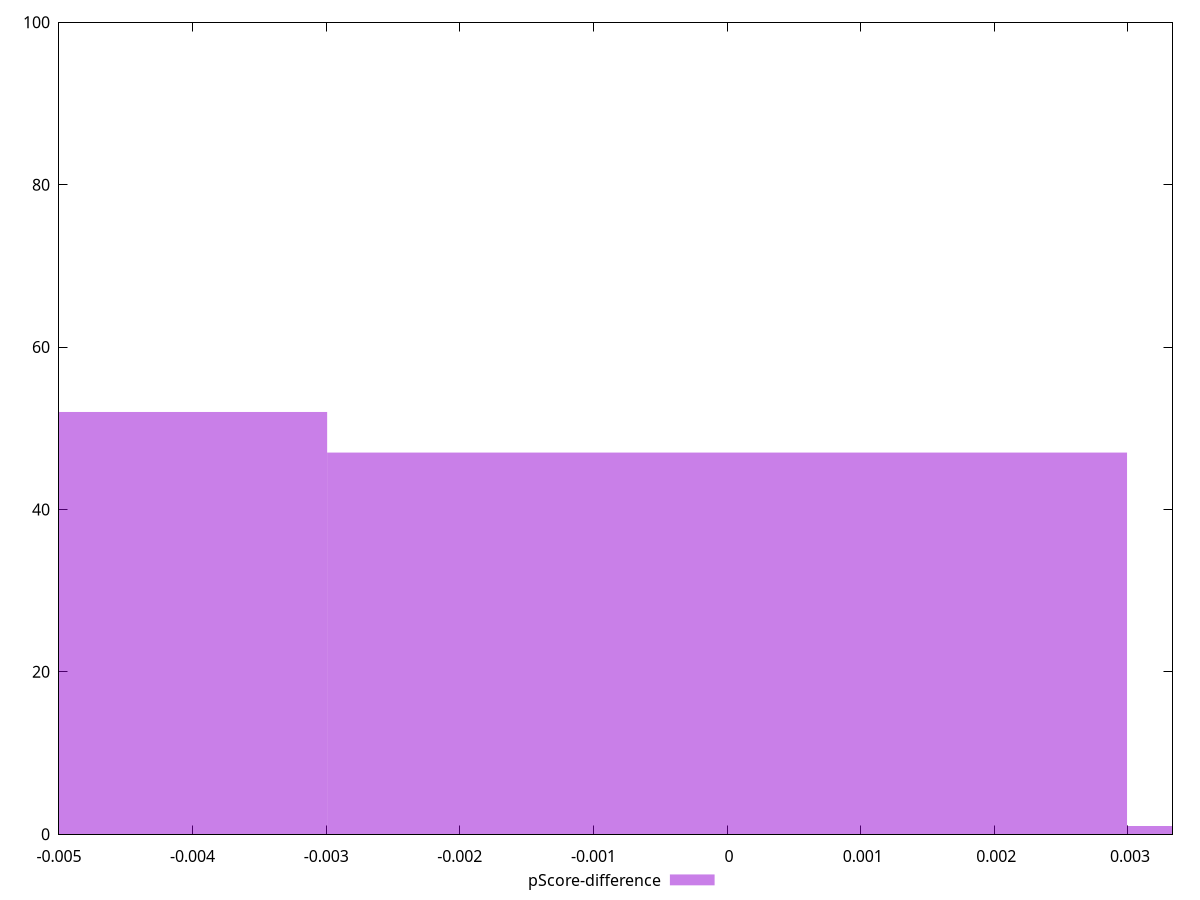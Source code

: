 reset

$pScoreDifference <<EOF
0 47
-0.0059863792408431545 52
0.0059863792408431545 1
EOF

set key outside below
set boxwidth 0.0059863792408431545
set xrange [-0.0050000000000000044:0.0033333333333332993]
set yrange [0:100]
set trange [0:100]
set style fill transparent solid 0.5 noborder
set terminal svg size 640, 490 enhanced background rgb 'white'
set output "reports/report_00028_2021-02-24T12-49-42.674Z/unminified-javascript/samples/astro/pScore-difference/histogram.svg"

plot $pScoreDifference title "pScore-difference" with boxes

reset
